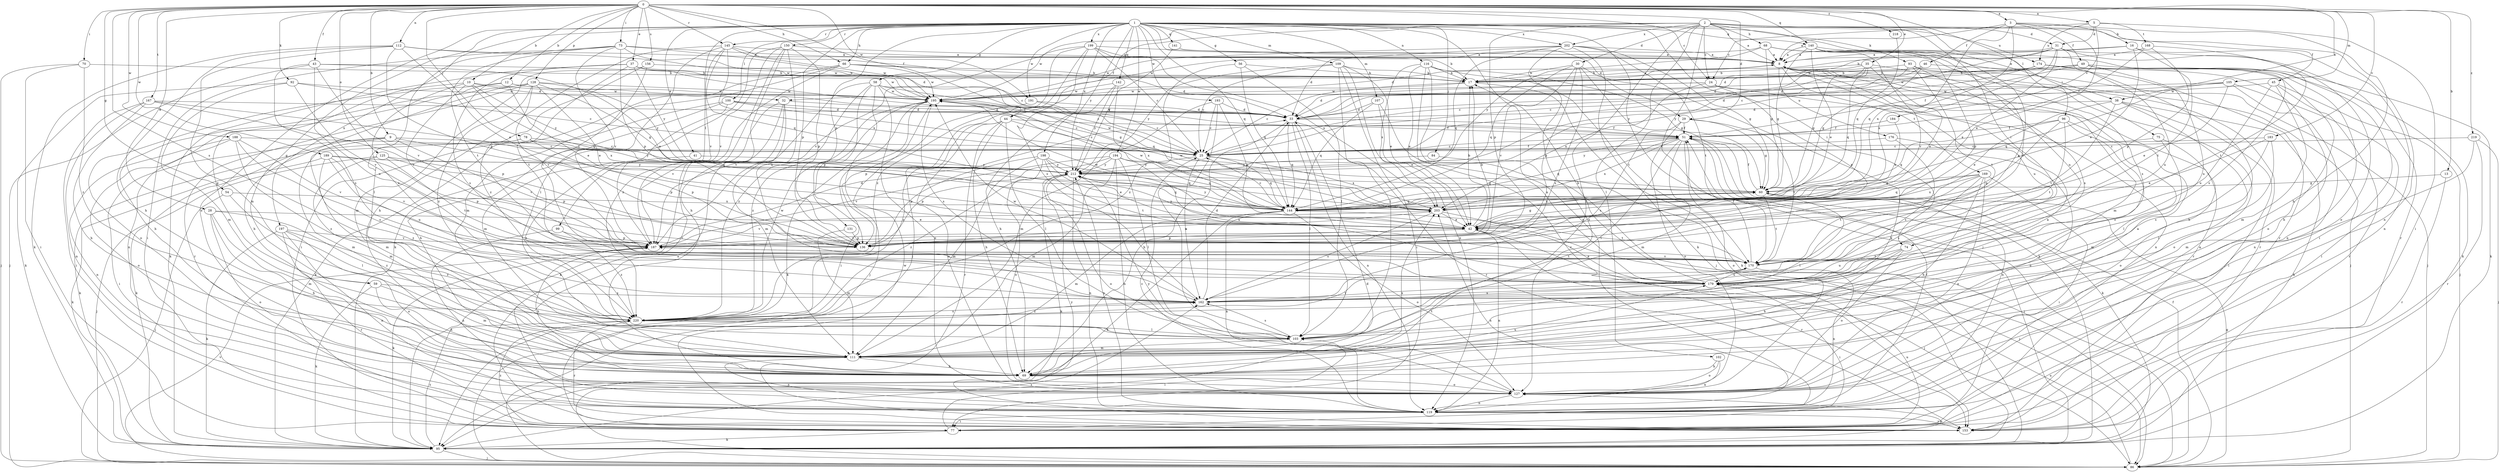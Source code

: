 strict digraph  {
0;
1;
2;
3;
5;
8;
9;
10;
12;
13;
16;
17;
24;
25;
28;
29;
30;
31;
32;
33;
35;
37;
38;
41;
42;
43;
44;
45;
46;
49;
51;
54;
56;
58;
59;
60;
66;
68;
69;
70;
73;
74;
75;
77;
78;
84;
86;
92;
93;
95;
96;
99;
100;
102;
103;
105;
107;
109;
111;
112;
116;
119;
125;
127;
128;
131;
136;
140;
141;
142;
144;
145;
150;
153;
156;
162;
167;
168;
169;
170;
174;
176;
179;
183;
184;
187;
188;
189;
191;
193;
194;
195;
197;
198;
199;
202;
203;
212;
218;
219;
220;
0 -> 3  [label=a];
0 -> 5  [label=a];
0 -> 9  [label=b];
0 -> 10  [label=b];
0 -> 12  [label=b];
0 -> 13  [label=b];
0 -> 24  [label=c];
0 -> 28  [label=d];
0 -> 29  [label=d];
0 -> 35  [label=e];
0 -> 37  [label=e];
0 -> 38  [label=e];
0 -> 43  [label=f];
0 -> 44  [label=f];
0 -> 54  [label=g];
0 -> 66  [label=h];
0 -> 70  [label=i];
0 -> 73  [label=i];
0 -> 78  [label=j];
0 -> 92  [label=k];
0 -> 96  [label=l];
0 -> 105  [label=m];
0 -> 112  [label=n];
0 -> 125  [label=o];
0 -> 128  [label=p];
0 -> 140  [label=q];
0 -> 145  [label=r];
0 -> 156  [label=s];
0 -> 162  [label=s];
0 -> 167  [label=t];
0 -> 183  [label=v];
0 -> 188  [label=w];
0 -> 189  [label=w];
0 -> 191  [label=w];
0 -> 218  [label=z];
0 -> 219  [label=z];
1 -> 29  [label=d];
1 -> 38  [label=e];
1 -> 41  [label=e];
1 -> 56  [label=g];
1 -> 58  [label=g];
1 -> 59  [label=g];
1 -> 66  [label=h];
1 -> 74  [label=i];
1 -> 84  [label=j];
1 -> 86  [label=j];
1 -> 99  [label=l];
1 -> 100  [label=l];
1 -> 107  [label=m];
1 -> 109  [label=m];
1 -> 116  [label=n];
1 -> 119  [label=n];
1 -> 127  [label=o];
1 -> 131  [label=p];
1 -> 136  [label=p];
1 -> 140  [label=q];
1 -> 141  [label=q];
1 -> 142  [label=q];
1 -> 144  [label=q];
1 -> 145  [label=r];
1 -> 150  [label=r];
1 -> 174  [label=u];
1 -> 191  [label=w];
1 -> 193  [label=w];
1 -> 194  [label=w];
1 -> 197  [label=x];
1 -> 198  [label=x];
1 -> 199  [label=x];
1 -> 202  [label=x];
1 -> 212  [label=y];
2 -> 8  [label=a];
2 -> 24  [label=c];
2 -> 30  [label=d];
2 -> 31  [label=d];
2 -> 44  [label=f];
2 -> 45  [label=f];
2 -> 68  [label=h];
2 -> 69  [label=h];
2 -> 74  [label=i];
2 -> 75  [label=i];
2 -> 93  [label=k];
2 -> 95  [label=k];
2 -> 102  [label=l];
2 -> 119  [label=n];
2 -> 136  [label=p];
2 -> 195  [label=w];
2 -> 202  [label=x];
3 -> 8  [label=a];
3 -> 16  [label=b];
3 -> 42  [label=e];
3 -> 46  [label=f];
3 -> 49  [label=f];
3 -> 69  [label=h];
3 -> 144  [label=q];
3 -> 203  [label=x];
5 -> 24  [label=c];
5 -> 31  [label=d];
5 -> 77  [label=i];
5 -> 168  [label=t];
5 -> 174  [label=u];
5 -> 184  [label=v];
8 -> 17  [label=b];
8 -> 32  [label=d];
8 -> 86  [label=j];
8 -> 111  [label=m];
8 -> 153  [label=r];
8 -> 169  [label=t];
8 -> 176  [label=u];
8 -> 179  [label=u];
9 -> 25  [label=c];
9 -> 77  [label=i];
9 -> 95  [label=k];
9 -> 111  [label=m];
9 -> 136  [label=p];
9 -> 187  [label=v];
10 -> 32  [label=d];
10 -> 59  [label=g];
10 -> 144  [label=q];
10 -> 179  [label=u];
10 -> 187  [label=v];
10 -> 195  [label=w];
10 -> 212  [label=y];
12 -> 42  [label=e];
12 -> 51  [label=f];
12 -> 69  [label=h];
12 -> 127  [label=o];
12 -> 195  [label=w];
13 -> 60  [label=g];
13 -> 153  [label=r];
16 -> 8  [label=a];
16 -> 17  [label=b];
16 -> 42  [label=e];
16 -> 119  [label=n];
16 -> 170  [label=t];
17 -> 8  [label=a];
17 -> 25  [label=c];
17 -> 95  [label=k];
17 -> 195  [label=w];
24 -> 33  [label=d];
24 -> 119  [label=n];
24 -> 136  [label=p];
24 -> 153  [label=r];
24 -> 195  [label=w];
24 -> 203  [label=x];
25 -> 51  [label=f];
25 -> 144  [label=q];
25 -> 162  [label=s];
25 -> 195  [label=w];
25 -> 203  [label=x];
25 -> 212  [label=y];
28 -> 42  [label=e];
28 -> 69  [label=h];
28 -> 111  [label=m];
28 -> 127  [label=o];
28 -> 220  [label=z];
29 -> 51  [label=f];
29 -> 60  [label=g];
29 -> 127  [label=o];
29 -> 162  [label=s];
29 -> 170  [label=t];
30 -> 17  [label=b];
30 -> 95  [label=k];
30 -> 103  [label=l];
30 -> 136  [label=p];
30 -> 144  [label=q];
30 -> 162  [label=s];
30 -> 187  [label=v];
31 -> 8  [label=a];
31 -> 25  [label=c];
31 -> 33  [label=d];
31 -> 42  [label=e];
31 -> 127  [label=o];
31 -> 153  [label=r];
31 -> 179  [label=u];
31 -> 203  [label=x];
32 -> 33  [label=d];
32 -> 95  [label=k];
32 -> 111  [label=m];
32 -> 119  [label=n];
32 -> 187  [label=v];
33 -> 51  [label=f];
33 -> 69  [label=h];
33 -> 103  [label=l];
33 -> 119  [label=n];
33 -> 144  [label=q];
33 -> 153  [label=r];
35 -> 17  [label=b];
35 -> 25  [label=c];
35 -> 42  [label=e];
35 -> 60  [label=g];
35 -> 136  [label=p];
35 -> 144  [label=q];
35 -> 212  [label=y];
37 -> 17  [label=b];
37 -> 51  [label=f];
37 -> 95  [label=k];
37 -> 162  [label=s];
37 -> 170  [label=t];
37 -> 195  [label=w];
37 -> 212  [label=y];
38 -> 33  [label=d];
38 -> 42  [label=e];
38 -> 77  [label=i];
38 -> 95  [label=k];
38 -> 127  [label=o];
38 -> 170  [label=t];
41 -> 212  [label=y];
41 -> 220  [label=z];
42 -> 17  [label=b];
42 -> 60  [label=g];
42 -> 86  [label=j];
42 -> 119  [label=n];
42 -> 136  [label=p];
42 -> 153  [label=r];
42 -> 187  [label=v];
42 -> 195  [label=w];
42 -> 212  [label=y];
43 -> 17  [label=b];
43 -> 42  [label=e];
43 -> 86  [label=j];
43 -> 162  [label=s];
43 -> 179  [label=u];
43 -> 187  [label=v];
44 -> 25  [label=c];
44 -> 51  [label=f];
44 -> 69  [label=h];
44 -> 103  [label=l];
44 -> 127  [label=o];
44 -> 153  [label=r];
44 -> 220  [label=z];
45 -> 86  [label=j];
45 -> 111  [label=m];
45 -> 153  [label=r];
45 -> 179  [label=u];
45 -> 195  [label=w];
46 -> 17  [label=b];
46 -> 33  [label=d];
46 -> 60  [label=g];
46 -> 69  [label=h];
49 -> 17  [label=b];
49 -> 51  [label=f];
49 -> 95  [label=k];
49 -> 162  [label=s];
49 -> 179  [label=u];
49 -> 195  [label=w];
51 -> 25  [label=c];
51 -> 95  [label=k];
51 -> 103  [label=l];
51 -> 111  [label=m];
51 -> 119  [label=n];
51 -> 127  [label=o];
51 -> 144  [label=q];
51 -> 203  [label=x];
51 -> 212  [label=y];
54 -> 86  [label=j];
54 -> 103  [label=l];
54 -> 203  [label=x];
56 -> 17  [label=b];
56 -> 103  [label=l];
56 -> 144  [label=q];
56 -> 220  [label=z];
58 -> 25  [label=c];
58 -> 60  [label=g];
58 -> 86  [label=j];
58 -> 127  [label=o];
58 -> 136  [label=p];
58 -> 187  [label=v];
58 -> 195  [label=w];
58 -> 220  [label=z];
59 -> 69  [label=h];
59 -> 95  [label=k];
59 -> 111  [label=m];
59 -> 162  [label=s];
60 -> 51  [label=f];
60 -> 103  [label=l];
60 -> 144  [label=q];
60 -> 170  [label=t];
60 -> 203  [label=x];
66 -> 17  [label=b];
66 -> 33  [label=d];
66 -> 77  [label=i];
66 -> 111  [label=m];
66 -> 195  [label=w];
66 -> 220  [label=z];
68 -> 8  [label=a];
68 -> 60  [label=g];
68 -> 153  [label=r];
68 -> 162  [label=s];
68 -> 179  [label=u];
68 -> 195  [label=w];
68 -> 212  [label=y];
69 -> 8  [label=a];
69 -> 127  [label=o];
69 -> 179  [label=u];
69 -> 203  [label=x];
70 -> 17  [label=b];
70 -> 77  [label=i];
70 -> 86  [label=j];
70 -> 220  [label=z];
73 -> 8  [label=a];
73 -> 33  [label=d];
73 -> 77  [label=i];
73 -> 103  [label=l];
73 -> 136  [label=p];
73 -> 170  [label=t];
73 -> 187  [label=v];
73 -> 195  [label=w];
74 -> 69  [label=h];
74 -> 127  [label=o];
74 -> 170  [label=t];
74 -> 179  [label=u];
75 -> 25  [label=c];
75 -> 111  [label=m];
75 -> 127  [label=o];
77 -> 8  [label=a];
77 -> 95  [label=k];
77 -> 103  [label=l];
77 -> 179  [label=u];
77 -> 203  [label=x];
77 -> 220  [label=z];
78 -> 25  [label=c];
78 -> 95  [label=k];
78 -> 111  [label=m];
78 -> 136  [label=p];
78 -> 212  [label=y];
84 -> 86  [label=j];
84 -> 212  [label=y];
86 -> 51  [label=f];
86 -> 60  [label=g];
86 -> 162  [label=s];
86 -> 179  [label=u];
86 -> 187  [label=v];
92 -> 25  [label=c];
92 -> 95  [label=k];
92 -> 111  [label=m];
92 -> 187  [label=v];
92 -> 195  [label=w];
93 -> 17  [label=b];
93 -> 25  [label=c];
93 -> 86  [label=j];
93 -> 162  [label=s];
93 -> 170  [label=t];
95 -> 33  [label=d];
95 -> 86  [label=j];
95 -> 127  [label=o];
95 -> 220  [label=z];
96 -> 51  [label=f];
96 -> 103  [label=l];
96 -> 136  [label=p];
96 -> 144  [label=q];
96 -> 170  [label=t];
96 -> 220  [label=z];
99 -> 119  [label=n];
99 -> 136  [label=p];
99 -> 220  [label=z];
100 -> 25  [label=c];
100 -> 33  [label=d];
100 -> 69  [label=h];
100 -> 95  [label=k];
100 -> 111  [label=m];
100 -> 203  [label=x];
102 -> 69  [label=h];
102 -> 119  [label=n];
102 -> 127  [label=o];
103 -> 111  [label=m];
103 -> 162  [label=s];
105 -> 33  [label=d];
105 -> 42  [label=e];
105 -> 77  [label=i];
105 -> 119  [label=n];
105 -> 144  [label=q];
105 -> 195  [label=w];
107 -> 33  [label=d];
107 -> 42  [label=e];
107 -> 144  [label=q];
107 -> 179  [label=u];
109 -> 17  [label=b];
109 -> 25  [label=c];
109 -> 42  [label=e];
109 -> 77  [label=i];
109 -> 103  [label=l];
109 -> 119  [label=n];
109 -> 212  [label=y];
111 -> 69  [label=h];
111 -> 119  [label=n];
111 -> 170  [label=t];
112 -> 8  [label=a];
112 -> 42  [label=e];
112 -> 69  [label=h];
112 -> 95  [label=k];
112 -> 111  [label=m];
112 -> 136  [label=p];
112 -> 195  [label=w];
116 -> 17  [label=b];
116 -> 42  [label=e];
116 -> 60  [label=g];
116 -> 86  [label=j];
116 -> 153  [label=r];
116 -> 170  [label=t];
116 -> 203  [label=x];
119 -> 25  [label=c];
119 -> 51  [label=f];
119 -> 77  [label=i];
119 -> 153  [label=r];
119 -> 212  [label=y];
125 -> 86  [label=j];
125 -> 111  [label=m];
125 -> 136  [label=p];
125 -> 170  [label=t];
125 -> 212  [label=y];
127 -> 8  [label=a];
127 -> 119  [label=n];
127 -> 212  [label=y];
128 -> 42  [label=e];
128 -> 60  [label=g];
128 -> 69  [label=h];
128 -> 119  [label=n];
128 -> 153  [label=r];
128 -> 187  [label=v];
128 -> 195  [label=w];
128 -> 212  [label=y];
128 -> 220  [label=z];
131 -> 111  [label=m];
131 -> 136  [label=p];
136 -> 203  [label=x];
140 -> 8  [label=a];
140 -> 42  [label=e];
140 -> 60  [label=g];
140 -> 77  [label=i];
140 -> 136  [label=p];
140 -> 170  [label=t];
140 -> 187  [label=v];
141 -> 8  [label=a];
141 -> 212  [label=y];
142 -> 69  [label=h];
142 -> 144  [label=q];
142 -> 195  [label=w];
142 -> 212  [label=y];
144 -> 25  [label=c];
144 -> 95  [label=k];
144 -> 111  [label=m];
144 -> 119  [label=n];
144 -> 127  [label=o];
144 -> 170  [label=t];
144 -> 195  [label=w];
144 -> 212  [label=y];
145 -> 8  [label=a];
145 -> 25  [label=c];
145 -> 69  [label=h];
145 -> 103  [label=l];
145 -> 144  [label=q];
145 -> 187  [label=v];
145 -> 195  [label=w];
145 -> 203  [label=x];
150 -> 8  [label=a];
150 -> 69  [label=h];
150 -> 95  [label=k];
150 -> 136  [label=p];
150 -> 153  [label=r];
150 -> 179  [label=u];
150 -> 187  [label=v];
153 -> 195  [label=w];
153 -> 212  [label=y];
156 -> 17  [label=b];
156 -> 111  [label=m];
156 -> 170  [label=t];
156 -> 220  [label=z];
162 -> 33  [label=d];
162 -> 195  [label=w];
162 -> 220  [label=z];
167 -> 33  [label=d];
167 -> 69  [label=h];
167 -> 77  [label=i];
167 -> 119  [label=n];
167 -> 136  [label=p];
167 -> 203  [label=x];
168 -> 8  [label=a];
168 -> 51  [label=f];
168 -> 136  [label=p];
168 -> 170  [label=t];
169 -> 60  [label=g];
169 -> 69  [label=h];
169 -> 77  [label=i];
169 -> 127  [label=o];
169 -> 144  [label=q];
169 -> 162  [label=s];
169 -> 170  [label=t];
169 -> 203  [label=x];
170 -> 51  [label=f];
170 -> 119  [label=n];
170 -> 179  [label=u];
170 -> 187  [label=v];
174 -> 17  [label=b];
174 -> 33  [label=d];
174 -> 69  [label=h];
174 -> 95  [label=k];
174 -> 119  [label=n];
174 -> 127  [label=o];
174 -> 212  [label=y];
176 -> 25  [label=c];
176 -> 127  [label=o];
176 -> 162  [label=s];
179 -> 17  [label=b];
179 -> 42  [label=e];
179 -> 77  [label=i];
179 -> 162  [label=s];
183 -> 25  [label=c];
183 -> 42  [label=e];
183 -> 103  [label=l];
183 -> 162  [label=s];
184 -> 51  [label=f];
184 -> 203  [label=x];
187 -> 17  [label=b];
187 -> 33  [label=d];
187 -> 69  [label=h];
187 -> 95  [label=k];
187 -> 170  [label=t];
188 -> 25  [label=c];
188 -> 119  [label=n];
188 -> 127  [label=o];
188 -> 162  [label=s];
188 -> 187  [label=v];
188 -> 220  [label=z];
189 -> 95  [label=k];
189 -> 136  [label=p];
189 -> 179  [label=u];
189 -> 187  [label=v];
189 -> 212  [label=y];
189 -> 220  [label=z];
191 -> 25  [label=c];
191 -> 33  [label=d];
191 -> 136  [label=p];
193 -> 25  [label=c];
193 -> 33  [label=d];
193 -> 42  [label=e];
193 -> 103  [label=l];
193 -> 111  [label=m];
194 -> 103  [label=l];
194 -> 111  [label=m];
194 -> 119  [label=n];
194 -> 136  [label=p];
194 -> 144  [label=q];
194 -> 179  [label=u];
194 -> 187  [label=v];
194 -> 212  [label=y];
195 -> 33  [label=d];
195 -> 77  [label=i];
195 -> 95  [label=k];
195 -> 162  [label=s];
195 -> 220  [label=z];
197 -> 95  [label=k];
197 -> 119  [label=n];
197 -> 127  [label=o];
197 -> 153  [label=r];
197 -> 187  [label=v];
197 -> 220  [label=z];
198 -> 42  [label=e];
198 -> 111  [label=m];
198 -> 127  [label=o];
198 -> 136  [label=p];
198 -> 144  [label=q];
198 -> 170  [label=t];
198 -> 212  [label=y];
199 -> 8  [label=a];
199 -> 17  [label=b];
199 -> 25  [label=c];
199 -> 86  [label=j];
199 -> 162  [label=s];
199 -> 187  [label=v];
199 -> 203  [label=x];
199 -> 220  [label=z];
202 -> 8  [label=a];
202 -> 33  [label=d];
202 -> 60  [label=g];
202 -> 95  [label=k];
202 -> 127  [label=o];
202 -> 144  [label=q];
202 -> 170  [label=t];
202 -> 195  [label=w];
203 -> 42  [label=e];
203 -> 86  [label=j];
203 -> 162  [label=s];
203 -> 187  [label=v];
203 -> 195  [label=w];
212 -> 60  [label=g];
212 -> 95  [label=k];
212 -> 119  [label=n];
212 -> 127  [label=o];
212 -> 144  [label=q];
212 -> 220  [label=z];
218 -> 144  [label=q];
219 -> 25  [label=c];
219 -> 86  [label=j];
219 -> 111  [label=m];
219 -> 153  [label=r];
220 -> 103  [label=l];
220 -> 153  [label=r];
220 -> 162  [label=s];
220 -> 170  [label=t];
220 -> 195  [label=w];
}
